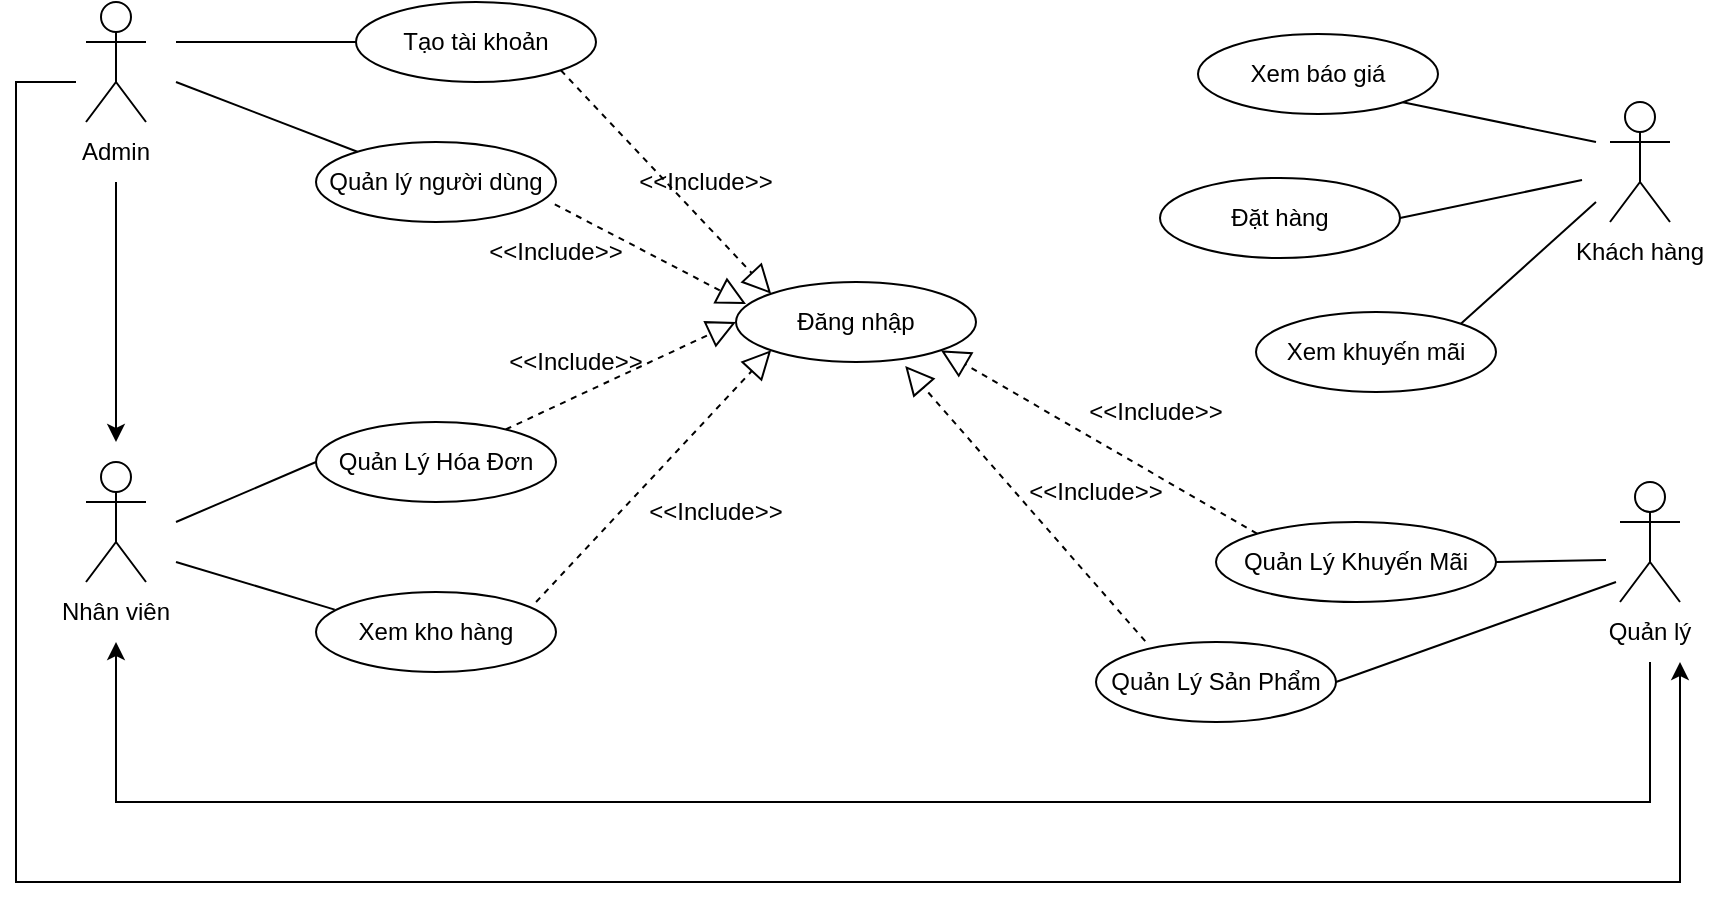 <mxfile version="20.3.7" type="github">
  <diagram id="Z0K4d841dN_GdC7LYWth" name="Trang-1">
    <mxGraphModel dx="1278" dy="588" grid="0" gridSize="10" guides="1" tooltips="1" connect="1" arrows="1" fold="1" page="1" pageScale="1" pageWidth="1169" pageHeight="1654" math="0" shadow="0">
      <root>
        <mxCell id="0" />
        <mxCell id="1" parent="0" />
        <mxCell id="aPQ3o3ZtKDtd-mwTrnXC-591" value="Actor" style="shape=umlActor;verticalLabelPosition=bottom;verticalAlign=top;html=1;outlineConnect=0;labelPadding=0;noLabel=1;" parent="1" vertex="1">
          <mxGeometry x="196" y="189" width="30" height="60" as="geometry" />
        </mxCell>
        <mxCell id="aPQ3o3ZtKDtd-mwTrnXC-592" value="Admin" style="text;html=1;strokeColor=none;fillColor=none;align=center;verticalAlign=middle;whiteSpace=wrap;rounded=0;" parent="1" vertex="1">
          <mxGeometry x="181" y="249" width="60" height="30" as="geometry" />
        </mxCell>
        <mxCell id="aPQ3o3ZtKDtd-mwTrnXC-593" value="Actor" style="shape=umlActor;verticalLabelPosition=bottom;verticalAlign=top;html=1;outlineConnect=0;labelPadding=0;noLabel=1;" parent="1" vertex="1">
          <mxGeometry x="196" y="419" width="30" height="60" as="geometry" />
        </mxCell>
        <mxCell id="aPQ3o3ZtKDtd-mwTrnXC-594" value="Nhân viên" style="text;html=1;strokeColor=none;fillColor=none;align=center;verticalAlign=middle;whiteSpace=wrap;rounded=0;" parent="1" vertex="1">
          <mxGeometry x="181" y="479" width="60" height="30" as="geometry" />
        </mxCell>
        <mxCell id="aPQ3o3ZtKDtd-mwTrnXC-595" value="Actor" style="shape=umlActor;verticalLabelPosition=bottom;verticalAlign=top;html=1;outlineConnect=0;labelPadding=0;noLabel=1;" parent="1" vertex="1">
          <mxGeometry x="963" y="429" width="30" height="60" as="geometry" />
        </mxCell>
        <mxCell id="aPQ3o3ZtKDtd-mwTrnXC-596" value="Quản lý" style="text;html=1;strokeColor=none;fillColor=none;align=center;verticalAlign=middle;whiteSpace=wrap;rounded=0;" parent="1" vertex="1">
          <mxGeometry x="948" y="489" width="60" height="30" as="geometry" />
        </mxCell>
        <mxCell id="aPQ3o3ZtKDtd-mwTrnXC-597" value="Actor" style="shape=umlActor;verticalLabelPosition=bottom;verticalAlign=top;html=1;outlineConnect=0;labelPadding=0;noLabel=1;" parent="1" vertex="1">
          <mxGeometry x="958" y="239" width="30" height="60" as="geometry" />
        </mxCell>
        <mxCell id="aPQ3o3ZtKDtd-mwTrnXC-598" value="Khách hàng" style="text;html=1;strokeColor=none;fillColor=none;align=center;verticalAlign=middle;whiteSpace=wrap;rounded=0;" parent="1" vertex="1">
          <mxGeometry x="938" y="299" width="70" height="30" as="geometry" />
        </mxCell>
        <mxCell id="aPQ3o3ZtKDtd-mwTrnXC-599" value="Đăng nhập" style="ellipse;whiteSpace=wrap;html=1;" parent="1" vertex="1">
          <mxGeometry x="521" y="329" width="120" height="40" as="geometry" />
        </mxCell>
        <mxCell id="aPQ3o3ZtKDtd-mwTrnXC-601" value="" style="endArrow=classic;html=1;rounded=0;exitX=0.5;exitY=1;exitDx=0;exitDy=0;" parent="1" source="aPQ3o3ZtKDtd-mwTrnXC-592" edge="1">
          <mxGeometry width="50" height="50" relative="1" as="geometry">
            <mxPoint x="521" y="429" as="sourcePoint" />
            <mxPoint x="211" y="409" as="targetPoint" />
          </mxGeometry>
        </mxCell>
        <mxCell id="aPQ3o3ZtKDtd-mwTrnXC-602" value="Tạo tài khoản" style="ellipse;whiteSpace=wrap;html=1;" parent="1" vertex="1">
          <mxGeometry x="331" y="189" width="120" height="40" as="geometry" />
        </mxCell>
        <mxCell id="aPQ3o3ZtKDtd-mwTrnXC-603" value="Quản Lý Sản Phẩm" style="ellipse;whiteSpace=wrap;html=1;" parent="1" vertex="1">
          <mxGeometry x="701" y="509" width="120" height="40" as="geometry" />
        </mxCell>
        <mxCell id="aPQ3o3ZtKDtd-mwTrnXC-604" value="Quản Lý Hóa Đơn" style="ellipse;whiteSpace=wrap;html=1;" parent="1" vertex="1">
          <mxGeometry x="311" y="399" width="120" height="40" as="geometry" />
        </mxCell>
        <mxCell id="aPQ3o3ZtKDtd-mwTrnXC-605" value="Quản Lý Khuyến Mãi" style="ellipse;whiteSpace=wrap;html=1;" parent="1" vertex="1">
          <mxGeometry x="761" y="449" width="140" height="40" as="geometry" />
        </mxCell>
        <mxCell id="aPQ3o3ZtKDtd-mwTrnXC-607" value="Xem khuyến mãi" style="ellipse;whiteSpace=wrap;html=1;" parent="1" vertex="1">
          <mxGeometry x="781" y="344" width="120" height="40" as="geometry" />
        </mxCell>
        <mxCell id="aPQ3o3ZtKDtd-mwTrnXC-609" value="Đặt hàng" style="ellipse;whiteSpace=wrap;html=1;" parent="1" vertex="1">
          <mxGeometry x="733" y="277" width="120" height="40" as="geometry" />
        </mxCell>
        <mxCell id="aPQ3o3ZtKDtd-mwTrnXC-611" value="Quản lý người dùng" style="ellipse;whiteSpace=wrap;html=1;" parent="1" vertex="1">
          <mxGeometry x="311" y="259" width="120" height="40" as="geometry" />
        </mxCell>
        <mxCell id="aPQ3o3ZtKDtd-mwTrnXC-612" value="" style="endArrow=none;html=1;rounded=0;exitX=1;exitY=0.5;exitDx=0;exitDy=0;" parent="1" source="aPQ3o3ZtKDtd-mwTrnXC-605" edge="1">
          <mxGeometry width="50" height="50" relative="1" as="geometry">
            <mxPoint x="796" y="468" as="sourcePoint" />
            <mxPoint x="956" y="468" as="targetPoint" />
            <Array as="points" />
          </mxGeometry>
        </mxCell>
        <mxCell id="aPQ3o3ZtKDtd-mwTrnXC-613" value="" style="endArrow=none;html=1;rounded=0;" parent="1" target="aPQ3o3ZtKDtd-mwTrnXC-611" edge="1">
          <mxGeometry width="50" height="50" relative="1" as="geometry">
            <mxPoint x="241" y="229" as="sourcePoint" />
            <mxPoint x="571" y="379" as="targetPoint" />
          </mxGeometry>
        </mxCell>
        <mxCell id="aPQ3o3ZtKDtd-mwTrnXC-614" value="" style="endArrow=none;html=1;rounded=0;" parent="1" target="aPQ3o3ZtKDtd-mwTrnXC-602" edge="1">
          <mxGeometry width="50" height="50" relative="1" as="geometry">
            <mxPoint x="241" y="209" as="sourcePoint" />
            <mxPoint x="571" y="379" as="targetPoint" />
          </mxGeometry>
        </mxCell>
        <mxCell id="aPQ3o3ZtKDtd-mwTrnXC-615" value="" style="endArrow=none;html=1;rounded=0;exitX=1;exitY=0;exitDx=0;exitDy=0;" parent="1" source="aPQ3o3ZtKDtd-mwTrnXC-607" edge="1">
          <mxGeometry width="50" height="50" relative="1" as="geometry">
            <mxPoint x="471" y="249" as="sourcePoint" />
            <mxPoint x="951" y="289" as="targetPoint" />
          </mxGeometry>
        </mxCell>
        <mxCell id="aPQ3o3ZtKDtd-mwTrnXC-616" value="" style="endArrow=none;html=1;rounded=0;exitX=1;exitY=1;exitDx=0;exitDy=0;" parent="1" source="aPQ3o3ZtKDtd-mwTrnXC-610" edge="1">
          <mxGeometry width="50" height="50" relative="1" as="geometry">
            <mxPoint x="471" y="249" as="sourcePoint" />
            <mxPoint x="951" y="259" as="targetPoint" />
          </mxGeometry>
        </mxCell>
        <mxCell id="aPQ3o3ZtKDtd-mwTrnXC-617" value="" style="endArrow=none;html=1;rounded=0;exitX=1;exitY=0.5;exitDx=0;exitDy=0;" parent="1" source="aPQ3o3ZtKDtd-mwTrnXC-609" edge="1">
          <mxGeometry width="50" height="50" relative="1" as="geometry">
            <mxPoint x="471" y="249" as="sourcePoint" />
            <mxPoint x="944" y="278" as="targetPoint" />
          </mxGeometry>
        </mxCell>
        <mxCell id="aPQ3o3ZtKDtd-mwTrnXC-619" value="" style="endArrow=classic;html=1;rounded=0;exitX=0.5;exitY=1;exitDx=0;exitDy=0;entryX=0.5;entryY=1;entryDx=0;entryDy=0;" parent="1" source="aPQ3o3ZtKDtd-mwTrnXC-596" target="aPQ3o3ZtKDtd-mwTrnXC-594" edge="1">
          <mxGeometry width="50" height="50" relative="1" as="geometry">
            <mxPoint x="591" y="389" as="sourcePoint" />
            <mxPoint x="641" y="339" as="targetPoint" />
            <Array as="points">
              <mxPoint x="978" y="589" />
              <mxPoint x="211" y="589" />
            </Array>
          </mxGeometry>
        </mxCell>
        <mxCell id="aPQ3o3ZtKDtd-mwTrnXC-620" value="" style="endArrow=none;html=1;rounded=0;exitX=0;exitY=0.5;exitDx=0;exitDy=0;" parent="1" source="aPQ3o3ZtKDtd-mwTrnXC-604" edge="1">
          <mxGeometry width="50" height="50" relative="1" as="geometry">
            <mxPoint x="451" y="399" as="sourcePoint" />
            <mxPoint x="241" y="449" as="targetPoint" />
          </mxGeometry>
        </mxCell>
        <mxCell id="aPQ3o3ZtKDtd-mwTrnXC-621" value="" style="endArrow=none;html=1;rounded=0;exitX=1;exitY=0.5;exitDx=0;exitDy=0;" parent="1" source="aPQ3o3ZtKDtd-mwTrnXC-603" edge="1">
          <mxGeometry width="50" height="50" relative="1" as="geometry">
            <mxPoint x="571" y="409" as="sourcePoint" />
            <mxPoint x="961" y="479" as="targetPoint" />
          </mxGeometry>
        </mxCell>
        <mxCell id="aPQ3o3ZtKDtd-mwTrnXC-622" value="Xem kho hàng" style="ellipse;whiteSpace=wrap;html=1;" parent="1" vertex="1">
          <mxGeometry x="311" y="484" width="120" height="40" as="geometry" />
        </mxCell>
        <mxCell id="aPQ3o3ZtKDtd-mwTrnXC-623" value="" style="endArrow=none;html=1;rounded=0;exitX=0.078;exitY=0.22;exitDx=0;exitDy=0;exitPerimeter=0;" parent="1" source="aPQ3o3ZtKDtd-mwTrnXC-622" edge="1">
          <mxGeometry width="50" height="50" relative="1" as="geometry">
            <mxPoint x="531" y="489" as="sourcePoint" />
            <mxPoint x="241" y="469" as="targetPoint" />
          </mxGeometry>
        </mxCell>
        <mxCell id="aPQ3o3ZtKDtd-mwTrnXC-624" value="" style="endArrow=classic;html=1;rounded=0;entryX=0.75;entryY=1;entryDx=0;entryDy=0;" parent="1" target="aPQ3o3ZtKDtd-mwTrnXC-596" edge="1">
          <mxGeometry width="50" height="50" relative="1" as="geometry">
            <mxPoint x="191" y="229" as="sourcePoint" />
            <mxPoint x="711" y="419" as="targetPoint" />
            <Array as="points">
              <mxPoint x="161" y="229" />
              <mxPoint x="161" y="629" />
              <mxPoint x="993" y="629" />
            </Array>
          </mxGeometry>
        </mxCell>
        <mxCell id="2cvSlp15uIqI2tOHit0d-1" value="&amp;lt;&amp;lt;Include&amp;gt;&amp;gt;" style="text;html=1;strokeColor=none;fillColor=none;align=center;verticalAlign=middle;whiteSpace=wrap;rounded=0;" parent="1" vertex="1">
          <mxGeometry x="401" y="299" width="60" height="30" as="geometry" />
        </mxCell>
        <mxCell id="aPQ3o3ZtKDtd-mwTrnXC-610" value="Xem báo giá" style="ellipse;whiteSpace=wrap;html=1;" parent="1" vertex="1">
          <mxGeometry x="752" y="205" width="120" height="40" as="geometry" />
        </mxCell>
        <mxCell id="2cvSlp15uIqI2tOHit0d-6" value="" style="endArrow=block;dashed=1;endFill=0;endSize=12;html=1;rounded=0;entryX=1;entryY=1;entryDx=0;entryDy=0;exitX=0;exitY=0;exitDx=0;exitDy=0;" parent="1" source="aPQ3o3ZtKDtd-mwTrnXC-605" target="aPQ3o3ZtKDtd-mwTrnXC-599" edge="1">
          <mxGeometry width="160" relative="1" as="geometry">
            <mxPoint x="725.896" y="340.213" as="sourcePoint" />
            <mxPoint x="651" y="359" as="targetPoint" />
          </mxGeometry>
        </mxCell>
        <mxCell id="2cvSlp15uIqI2tOHit0d-7" value="" style="endArrow=block;dashed=1;endFill=0;endSize=12;html=1;rounded=0;entryX=0.705;entryY=1.05;entryDx=0;entryDy=0;exitX=0.205;exitY=-0.01;exitDx=0;exitDy=0;entryPerimeter=0;exitPerimeter=0;" parent="1" source="aPQ3o3ZtKDtd-mwTrnXC-603" target="aPQ3o3ZtKDtd-mwTrnXC-599" edge="1">
          <mxGeometry width="160" relative="1" as="geometry">
            <mxPoint x="791.503" y="464.858" as="sourcePoint" />
            <mxPoint x="633.426" y="373.142" as="targetPoint" />
          </mxGeometry>
        </mxCell>
        <mxCell id="2cvSlp15uIqI2tOHit0d-8" value="" style="endArrow=block;dashed=1;endFill=0;endSize=12;html=1;rounded=0;exitX=0.995;exitY=0.78;exitDx=0;exitDy=0;exitPerimeter=0;" parent="1" source="aPQ3o3ZtKDtd-mwTrnXC-611" edge="1">
          <mxGeometry width="160" relative="1" as="geometry">
            <mxPoint x="791.503" y="464.858" as="sourcePoint" />
            <mxPoint x="526" y="340" as="targetPoint" />
          </mxGeometry>
        </mxCell>
        <mxCell id="2cvSlp15uIqI2tOHit0d-9" value="" style="endArrow=block;dashed=1;endFill=0;endSize=12;html=1;rounded=0;entryX=0;entryY=0.5;entryDx=0;entryDy=0;" parent="1" source="aPQ3o3ZtKDtd-mwTrnXC-604" target="aPQ3o3ZtKDtd-mwTrnXC-599" edge="1">
          <mxGeometry width="160" relative="1" as="geometry">
            <mxPoint x="581.0" y="521.6" as="sourcePoint" />
            <mxPoint x="461.0" y="384" as="targetPoint" />
          </mxGeometry>
        </mxCell>
        <mxCell id="2cvSlp15uIqI2tOHit0d-10" value="" style="endArrow=block;dashed=1;endFill=0;endSize=12;html=1;rounded=0;entryX=0;entryY=1;entryDx=0;entryDy=0;exitX=0.917;exitY=0.125;exitDx=0;exitDy=0;exitPerimeter=0;" parent="1" source="aPQ3o3ZtKDtd-mwTrnXC-622" target="aPQ3o3ZtKDtd-mwTrnXC-599" edge="1">
          <mxGeometry width="160" relative="1" as="geometry">
            <mxPoint x="735.6" y="518.6" as="sourcePoint" />
            <mxPoint x="615.6" y="381" as="targetPoint" />
          </mxGeometry>
        </mxCell>
        <mxCell id="2cvSlp15uIqI2tOHit0d-12" value="&amp;lt;&amp;lt;Include&amp;gt;&amp;gt;" style="text;html=1;strokeColor=none;fillColor=none;align=center;verticalAlign=middle;whiteSpace=wrap;rounded=0;" parent="1" vertex="1">
          <mxGeometry x="411" y="354" width="60" height="30" as="geometry" />
        </mxCell>
        <mxCell id="2cvSlp15uIqI2tOHit0d-13" value="&amp;lt;&amp;lt;Include&amp;gt;&amp;gt;" style="text;html=1;strokeColor=none;fillColor=none;align=center;verticalAlign=middle;whiteSpace=wrap;rounded=0;" parent="1" vertex="1">
          <mxGeometry x="481" y="429" width="60" height="30" as="geometry" />
        </mxCell>
        <mxCell id="2cvSlp15uIqI2tOHit0d-14" value="&amp;lt;&amp;lt;Include&amp;gt;&amp;gt;" style="text;html=1;strokeColor=none;fillColor=none;align=center;verticalAlign=middle;whiteSpace=wrap;rounded=0;" parent="1" vertex="1">
          <mxGeometry x="671" y="419" width="60" height="30" as="geometry" />
        </mxCell>
        <mxCell id="2cvSlp15uIqI2tOHit0d-15" value="&amp;lt;&amp;lt;Include&amp;gt;&amp;gt;" style="text;html=1;strokeColor=none;fillColor=none;align=center;verticalAlign=middle;whiteSpace=wrap;rounded=0;" parent="1" vertex="1">
          <mxGeometry x="701" y="379" width="60" height="30" as="geometry" />
        </mxCell>
        <mxCell id="2cvSlp15uIqI2tOHit0d-16" value="" style="endArrow=block;dashed=1;endFill=0;endSize=12;html=1;rounded=0;entryX=0;entryY=0;entryDx=0;entryDy=0;exitX=1;exitY=1;exitDx=0;exitDy=0;" parent="1" source="aPQ3o3ZtKDtd-mwTrnXC-602" target="aPQ3o3ZtKDtd-mwTrnXC-599" edge="1">
          <mxGeometry width="160" relative="1" as="geometry">
            <mxPoint x="431.04" y="499.0" as="sourcePoint" />
            <mxPoint x="548.574" y="373.142" as="targetPoint" />
          </mxGeometry>
        </mxCell>
        <mxCell id="2cvSlp15uIqI2tOHit0d-17" value="&amp;lt;&amp;lt;Include&amp;gt;&amp;gt;" style="text;html=1;strokeColor=none;fillColor=none;align=center;verticalAlign=middle;whiteSpace=wrap;rounded=0;" parent="1" vertex="1">
          <mxGeometry x="476" y="264" width="60" height="30" as="geometry" />
        </mxCell>
      </root>
    </mxGraphModel>
  </diagram>
</mxfile>
